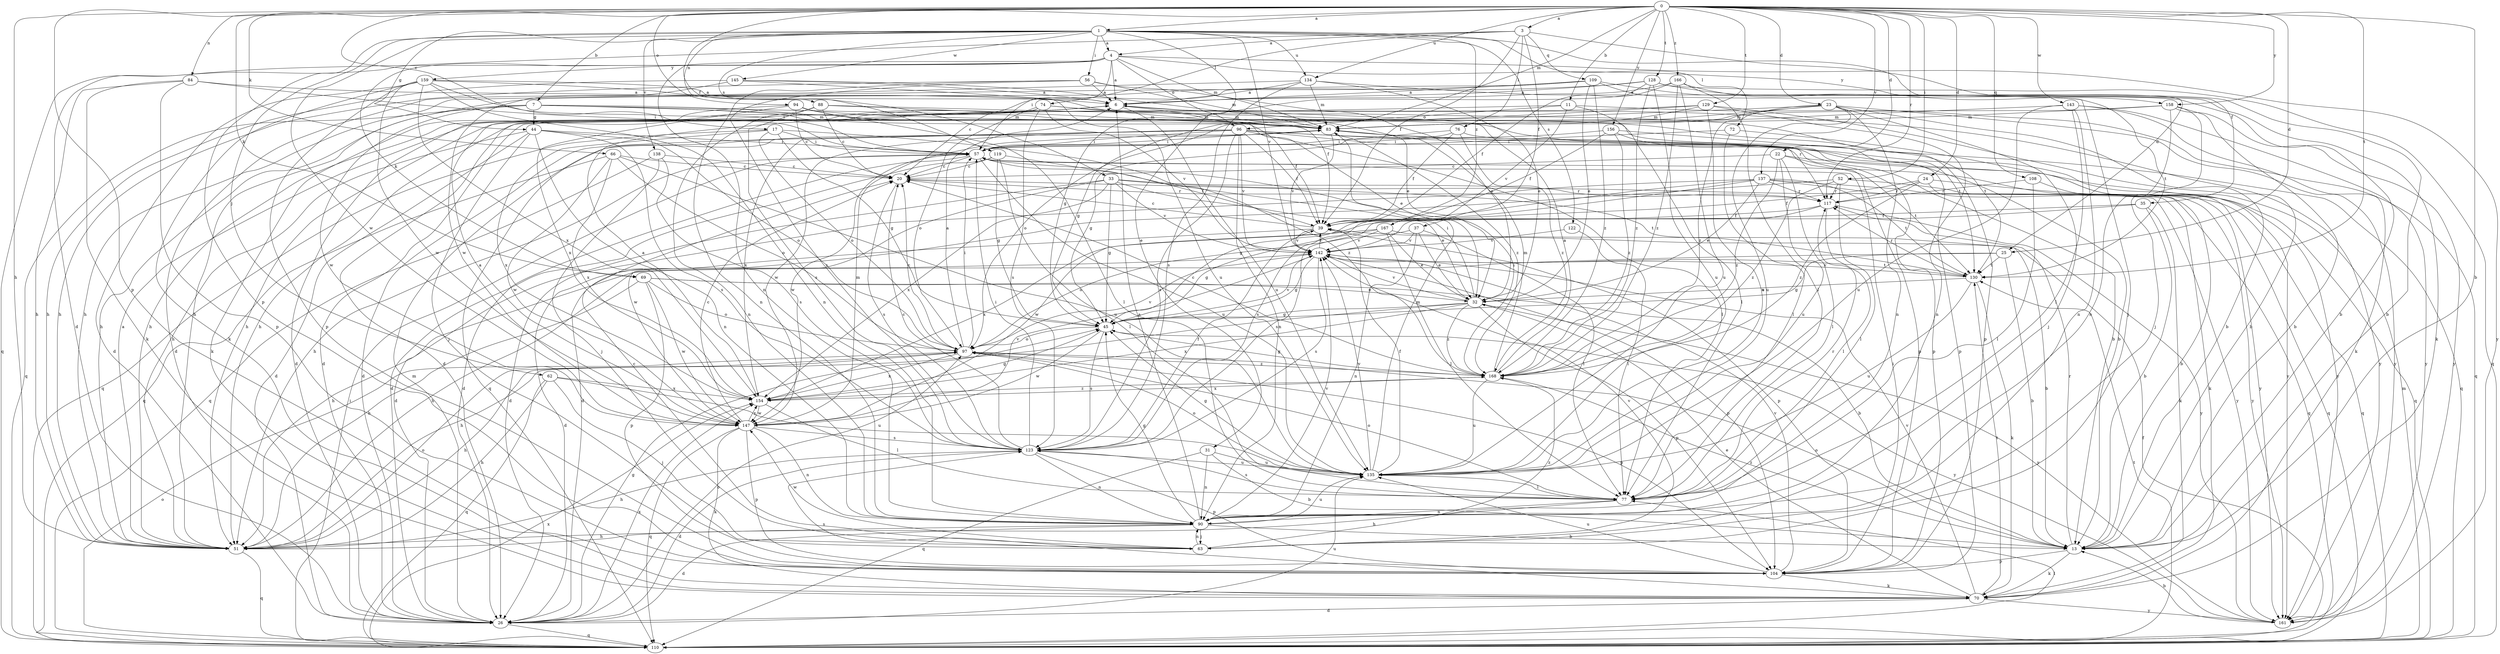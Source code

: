 strict digraph  {
0;
1;
3;
4;
6;
7;
11;
13;
17;
20;
22;
23;
24;
25;
26;
31;
32;
33;
35;
37;
39;
44;
45;
51;
52;
56;
57;
62;
63;
66;
69;
70;
72;
74;
76;
77;
83;
84;
88;
90;
94;
96;
97;
104;
108;
109;
110;
117;
119;
122;
123;
128;
129;
130;
134;
135;
137;
138;
142;
143;
145;
147;
154;
156;
158;
159;
161;
166;
167;
168;
0 -> 1  [label=a];
0 -> 3  [label=a];
0 -> 7  [label=b];
0 -> 11  [label=b];
0 -> 13  [label=b];
0 -> 17  [label=c];
0 -> 22  [label=d];
0 -> 23  [label=d];
0 -> 24  [label=d];
0 -> 25  [label=d];
0 -> 33  [label=f];
0 -> 51  [label=h];
0 -> 52  [label=i];
0 -> 66  [label=k];
0 -> 69  [label=k];
0 -> 83  [label=m];
0 -> 84  [label=n];
0 -> 94  [label=o];
0 -> 104  [label=p];
0 -> 108  [label=q];
0 -> 117  [label=r];
0 -> 128  [label=t];
0 -> 129  [label=t];
0 -> 130  [label=t];
0 -> 134  [label=u];
0 -> 137  [label=v];
0 -> 143  [label=w];
0 -> 156  [label=y];
0 -> 158  [label=y];
0 -> 166  [label=z];
1 -> 4  [label=a];
1 -> 25  [label=d];
1 -> 31  [label=e];
1 -> 44  [label=g];
1 -> 56  [label=i];
1 -> 62  [label=j];
1 -> 72  [label=l];
1 -> 88  [label=n];
1 -> 104  [label=p];
1 -> 119  [label=s];
1 -> 122  [label=s];
1 -> 134  [label=u];
1 -> 138  [label=v];
1 -> 142  [label=v];
1 -> 145  [label=w];
1 -> 147  [label=w];
1 -> 167  [label=z];
3 -> 4  [label=a];
3 -> 26  [label=d];
3 -> 35  [label=f];
3 -> 37  [label=f];
3 -> 39  [label=f];
3 -> 74  [label=l];
3 -> 76  [label=l];
3 -> 109  [label=q];
4 -> 6  [label=a];
4 -> 57  [label=i];
4 -> 69  [label=k];
4 -> 83  [label=m];
4 -> 90  [label=n];
4 -> 96  [label=o];
4 -> 110  [label=q];
4 -> 158  [label=y];
4 -> 159  [label=y];
4 -> 161  [label=y];
6 -> 83  [label=m];
6 -> 135  [label=u];
6 -> 161  [label=y];
7 -> 32  [label=e];
7 -> 44  [label=g];
7 -> 51  [label=h];
7 -> 83  [label=m];
7 -> 110  [label=q];
7 -> 117  [label=r];
7 -> 130  [label=t];
7 -> 147  [label=w];
11 -> 51  [label=h];
11 -> 77  [label=l];
11 -> 96  [label=o];
11 -> 110  [label=q];
11 -> 142  [label=v];
13 -> 70  [label=k];
13 -> 97  [label=o];
13 -> 104  [label=p];
13 -> 117  [label=r];
13 -> 168  [label=z];
17 -> 45  [label=g];
17 -> 57  [label=i];
17 -> 97  [label=o];
17 -> 110  [label=q];
17 -> 154  [label=x];
17 -> 168  [label=z];
20 -> 117  [label=r];
20 -> 123  [label=s];
20 -> 130  [label=t];
22 -> 20  [label=c];
22 -> 77  [label=l];
22 -> 110  [label=q];
22 -> 130  [label=t];
22 -> 135  [label=u];
22 -> 168  [label=z];
23 -> 13  [label=b];
23 -> 51  [label=h];
23 -> 63  [label=j];
23 -> 83  [label=m];
23 -> 90  [label=n];
23 -> 97  [label=o];
23 -> 135  [label=u];
23 -> 161  [label=y];
23 -> 168  [label=z];
24 -> 13  [label=b];
24 -> 39  [label=f];
24 -> 110  [label=q];
24 -> 117  [label=r];
24 -> 168  [label=z];
25 -> 13  [label=b];
25 -> 45  [label=g];
25 -> 51  [label=h];
25 -> 130  [label=t];
26 -> 45  [label=g];
26 -> 83  [label=m];
26 -> 97  [label=o];
26 -> 110  [label=q];
26 -> 135  [label=u];
26 -> 154  [label=x];
31 -> 13  [label=b];
31 -> 90  [label=n];
31 -> 110  [label=q];
31 -> 135  [label=u];
32 -> 45  [label=g];
32 -> 51  [label=h];
32 -> 57  [label=i];
32 -> 104  [label=p];
32 -> 142  [label=v];
32 -> 154  [label=x];
32 -> 161  [label=y];
32 -> 168  [label=z];
33 -> 26  [label=d];
33 -> 32  [label=e];
33 -> 45  [label=g];
33 -> 117  [label=r];
33 -> 142  [label=v];
33 -> 147  [label=w];
33 -> 154  [label=x];
33 -> 161  [label=y];
35 -> 13  [label=b];
35 -> 39  [label=f];
35 -> 70  [label=k];
35 -> 147  [label=w];
37 -> 32  [label=e];
37 -> 77  [label=l];
37 -> 90  [label=n];
37 -> 97  [label=o];
37 -> 142  [label=v];
39 -> 20  [label=c];
39 -> 26  [label=d];
39 -> 104  [label=p];
39 -> 142  [label=v];
44 -> 26  [label=d];
44 -> 51  [label=h];
44 -> 57  [label=i];
44 -> 63  [label=j];
44 -> 90  [label=n];
44 -> 97  [label=o];
44 -> 123  [label=s];
45 -> 97  [label=o];
45 -> 123  [label=s];
45 -> 142  [label=v];
45 -> 147  [label=w];
45 -> 161  [label=y];
51 -> 6  [label=a];
51 -> 97  [label=o];
51 -> 110  [label=q];
52 -> 26  [label=d];
52 -> 77  [label=l];
52 -> 117  [label=r];
52 -> 161  [label=y];
52 -> 168  [label=z];
56 -> 6  [label=a];
56 -> 32  [label=e];
56 -> 51  [label=h];
56 -> 83  [label=m];
56 -> 90  [label=n];
56 -> 123  [label=s];
57 -> 20  [label=c];
57 -> 26  [label=d];
57 -> 51  [label=h];
57 -> 135  [label=u];
57 -> 147  [label=w];
57 -> 161  [label=y];
62 -> 51  [label=h];
62 -> 63  [label=j];
62 -> 110  [label=q];
62 -> 135  [label=u];
62 -> 154  [label=x];
63 -> 20  [label=c];
63 -> 90  [label=n];
63 -> 142  [label=v];
63 -> 147  [label=w];
63 -> 168  [label=z];
66 -> 20  [label=c];
66 -> 97  [label=o];
66 -> 110  [label=q];
66 -> 135  [label=u];
66 -> 147  [label=w];
66 -> 154  [label=x];
69 -> 13  [label=b];
69 -> 32  [label=e];
69 -> 51  [label=h];
69 -> 97  [label=o];
69 -> 104  [label=p];
69 -> 147  [label=w];
70 -> 26  [label=d];
70 -> 32  [label=e];
70 -> 123  [label=s];
70 -> 130  [label=t];
70 -> 142  [label=v];
70 -> 161  [label=y];
72 -> 57  [label=i];
72 -> 77  [label=l];
72 -> 161  [label=y];
74 -> 26  [label=d];
74 -> 51  [label=h];
74 -> 83  [label=m];
74 -> 97  [label=o];
74 -> 104  [label=p];
74 -> 123  [label=s];
74 -> 142  [label=v];
76 -> 13  [label=b];
76 -> 39  [label=f];
76 -> 45  [label=g];
76 -> 57  [label=i];
76 -> 168  [label=z];
77 -> 51  [label=h];
77 -> 90  [label=n];
77 -> 97  [label=o];
77 -> 117  [label=r];
77 -> 123  [label=s];
83 -> 57  [label=i];
83 -> 104  [label=p];
83 -> 142  [label=v];
83 -> 168  [label=z];
84 -> 6  [label=a];
84 -> 51  [label=h];
84 -> 57  [label=i];
84 -> 70  [label=k];
84 -> 104  [label=p];
88 -> 20  [label=c];
88 -> 83  [label=m];
88 -> 90  [label=n];
88 -> 123  [label=s];
88 -> 130  [label=t];
90 -> 6  [label=a];
90 -> 13  [label=b];
90 -> 26  [label=d];
90 -> 45  [label=g];
90 -> 51  [label=h];
90 -> 63  [label=j];
90 -> 135  [label=u];
90 -> 142  [label=v];
94 -> 20  [label=c];
94 -> 39  [label=f];
94 -> 70  [label=k];
94 -> 77  [label=l];
94 -> 83  [label=m];
94 -> 154  [label=x];
96 -> 13  [label=b];
96 -> 26  [label=d];
96 -> 39  [label=f];
96 -> 57  [label=i];
96 -> 77  [label=l];
96 -> 90  [label=n];
96 -> 104  [label=p];
96 -> 110  [label=q];
96 -> 123  [label=s];
96 -> 142  [label=v];
96 -> 147  [label=w];
96 -> 154  [label=x];
96 -> 161  [label=y];
97 -> 6  [label=a];
97 -> 20  [label=c];
97 -> 51  [label=h];
97 -> 57  [label=i];
97 -> 104  [label=p];
97 -> 142  [label=v];
97 -> 154  [label=x];
97 -> 168  [label=z];
104 -> 57  [label=i];
104 -> 70  [label=k];
104 -> 135  [label=u];
104 -> 142  [label=v];
108 -> 77  [label=l];
108 -> 110  [label=q];
108 -> 117  [label=r];
109 -> 6  [label=a];
109 -> 13  [label=b];
109 -> 20  [label=c];
109 -> 32  [label=e];
109 -> 51  [label=h];
109 -> 70  [label=k];
109 -> 168  [label=z];
110 -> 39  [label=f];
110 -> 57  [label=i];
110 -> 77  [label=l];
110 -> 83  [label=m];
110 -> 97  [label=o];
110 -> 130  [label=t];
110 -> 154  [label=x];
117 -> 39  [label=f];
117 -> 77  [label=l];
117 -> 123  [label=s];
117 -> 161  [label=y];
119 -> 20  [label=c];
119 -> 26  [label=d];
119 -> 39  [label=f];
119 -> 45  [label=g];
119 -> 77  [label=l];
122 -> 77  [label=l];
122 -> 142  [label=v];
123 -> 20  [label=c];
123 -> 26  [label=d];
123 -> 39  [label=f];
123 -> 51  [label=h];
123 -> 57  [label=i];
123 -> 90  [label=n];
123 -> 104  [label=p];
123 -> 135  [label=u];
128 -> 6  [label=a];
128 -> 13  [label=b];
128 -> 45  [label=g];
128 -> 51  [label=h];
128 -> 110  [label=q];
128 -> 135  [label=u];
128 -> 168  [label=z];
129 -> 13  [label=b];
129 -> 26  [label=d];
129 -> 45  [label=g];
129 -> 83  [label=m];
129 -> 90  [label=n];
129 -> 135  [label=u];
130 -> 32  [label=e];
130 -> 70  [label=k];
130 -> 117  [label=r];
130 -> 135  [label=u];
130 -> 142  [label=v];
134 -> 6  [label=a];
134 -> 26  [label=d];
134 -> 32  [label=e];
134 -> 83  [label=m];
134 -> 123  [label=s];
134 -> 130  [label=t];
135 -> 39  [label=f];
135 -> 45  [label=g];
135 -> 77  [label=l];
135 -> 83  [label=m];
135 -> 97  [label=o];
135 -> 142  [label=v];
137 -> 26  [label=d];
137 -> 32  [label=e];
137 -> 45  [label=g];
137 -> 70  [label=k];
137 -> 110  [label=q];
137 -> 117  [label=r];
137 -> 123  [label=s];
137 -> 130  [label=t];
138 -> 20  [label=c];
138 -> 63  [label=j];
138 -> 110  [label=q];
138 -> 123  [label=s];
142 -> 39  [label=f];
142 -> 45  [label=g];
142 -> 51  [label=h];
142 -> 104  [label=p];
142 -> 123  [label=s];
142 -> 130  [label=t];
143 -> 70  [label=k];
143 -> 77  [label=l];
143 -> 83  [label=m];
143 -> 90  [label=n];
143 -> 135  [label=u];
143 -> 161  [label=y];
145 -> 6  [label=a];
145 -> 32  [label=e];
145 -> 51  [label=h];
145 -> 135  [label=u];
145 -> 147  [label=w];
147 -> 6  [label=a];
147 -> 20  [label=c];
147 -> 70  [label=k];
147 -> 83  [label=m];
147 -> 90  [label=n];
147 -> 104  [label=p];
147 -> 110  [label=q];
147 -> 123  [label=s];
147 -> 142  [label=v];
147 -> 154  [label=x];
154 -> 6  [label=a];
154 -> 45  [label=g];
154 -> 77  [label=l];
154 -> 147  [label=w];
154 -> 168  [label=z];
156 -> 39  [label=f];
156 -> 57  [label=i];
156 -> 104  [label=p];
156 -> 110  [label=q];
156 -> 168  [label=z];
158 -> 13  [label=b];
158 -> 26  [label=d];
158 -> 63  [label=j];
158 -> 83  [label=m];
158 -> 90  [label=n];
158 -> 161  [label=y];
159 -> 6  [label=a];
159 -> 26  [label=d];
159 -> 39  [label=f];
159 -> 57  [label=i];
159 -> 70  [label=k];
159 -> 90  [label=n];
159 -> 104  [label=p];
159 -> 147  [label=w];
159 -> 154  [label=x];
161 -> 13  [label=b];
166 -> 6  [label=a];
166 -> 39  [label=f];
166 -> 63  [label=j];
166 -> 77  [label=l];
166 -> 135  [label=u];
166 -> 168  [label=z];
167 -> 13  [label=b];
167 -> 32  [label=e];
167 -> 45  [label=g];
167 -> 77  [label=l];
167 -> 142  [label=v];
167 -> 154  [label=x];
168 -> 6  [label=a];
168 -> 20  [label=c];
168 -> 45  [label=g];
168 -> 57  [label=i];
168 -> 83  [label=m];
168 -> 135  [label=u];
168 -> 154  [label=x];
}
